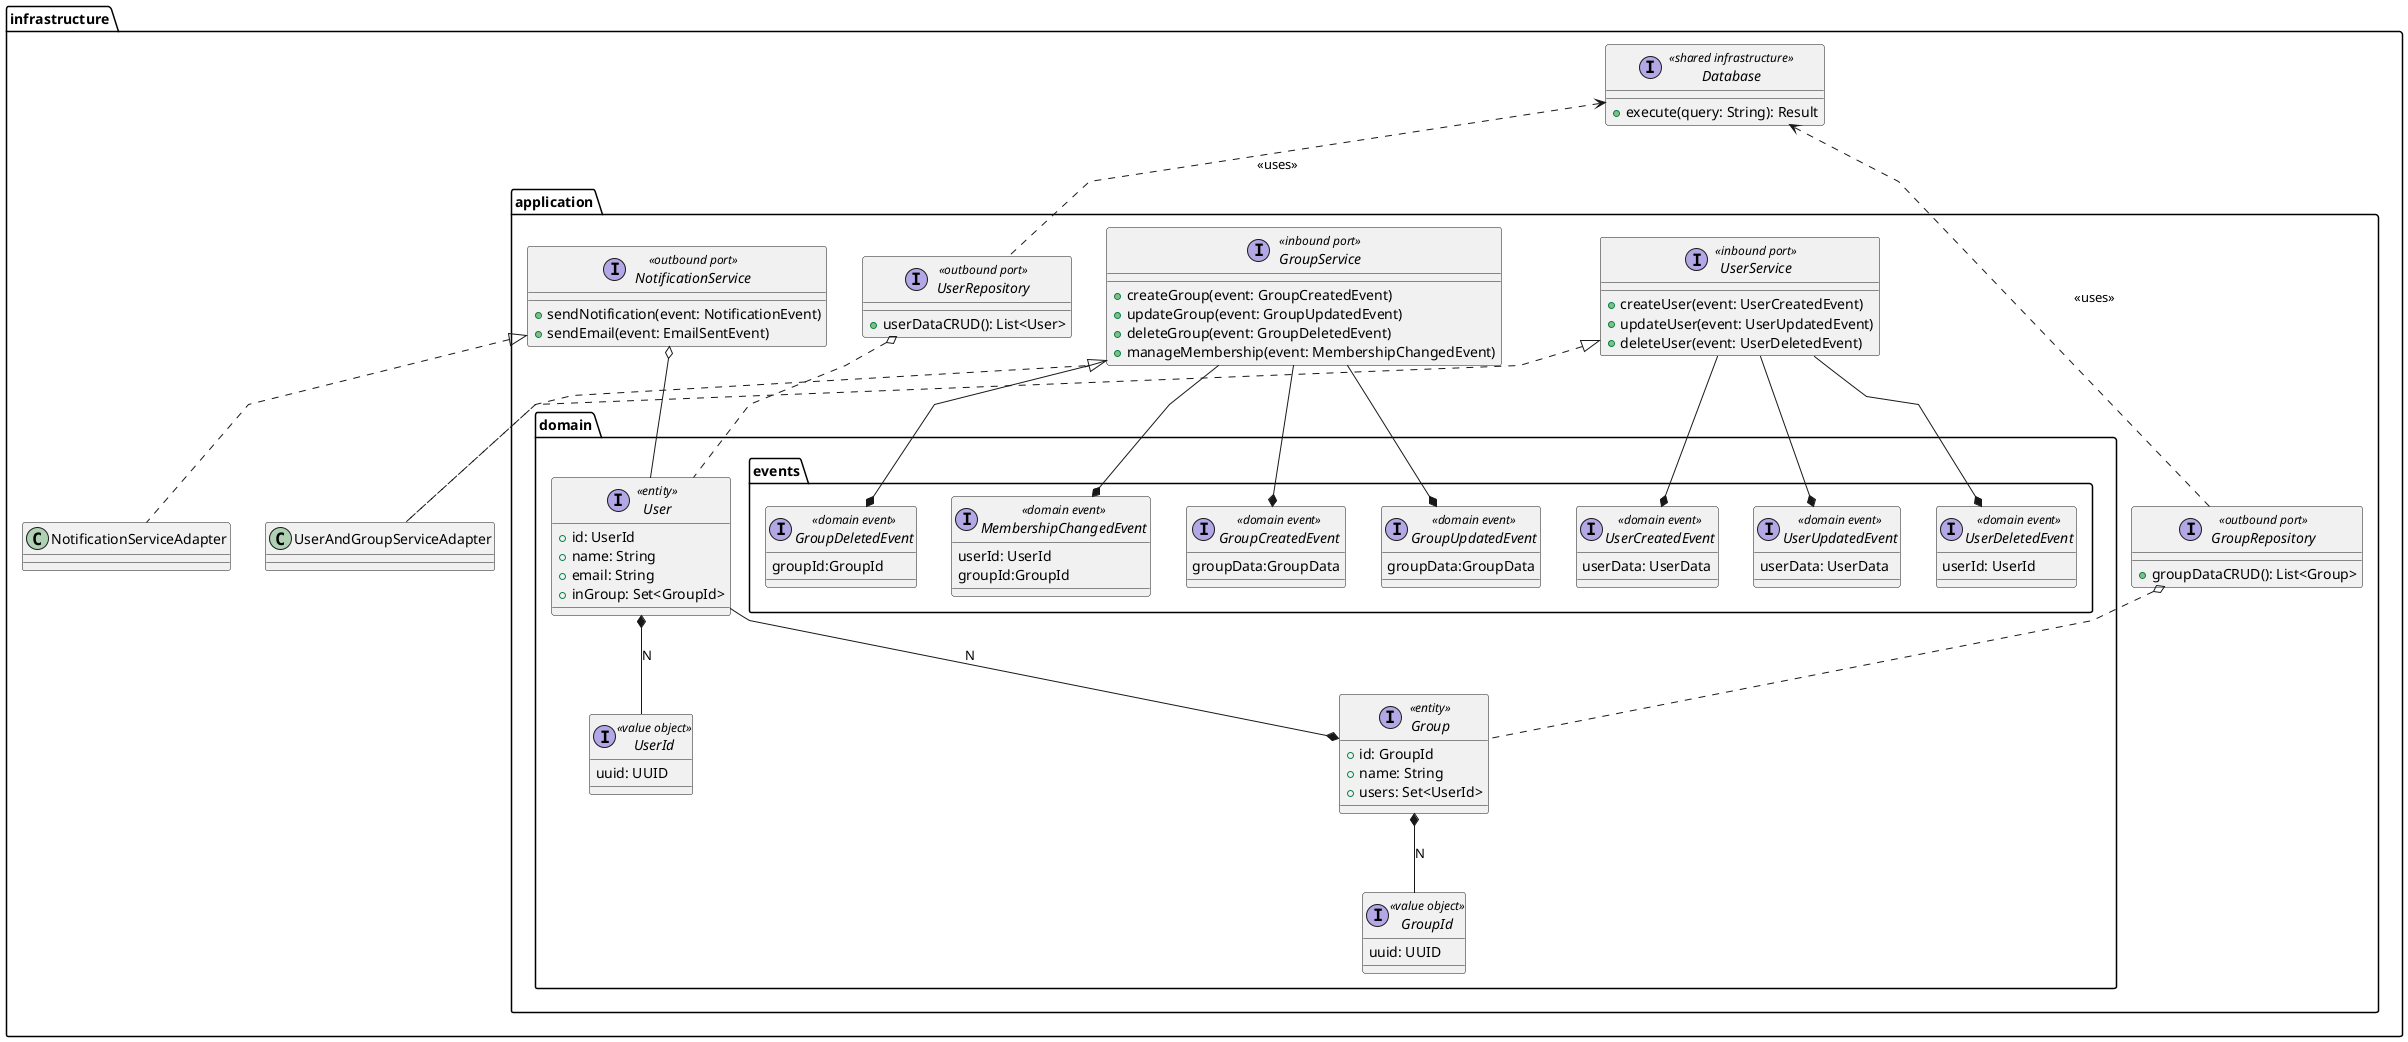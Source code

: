 @startuml user-group-service
skinparam linetype polyline
package infrastructure {

    package application {

        package domain {

            package events{
                interface UserCreatedEvent <<domain event>> {
                    userData: UserData
                }
                interface UserUpdatedEvent <<domain event>>
                {
                    userData: UserData
                }
                interface UserDeletedEvent <<domain event>>{
                    userId: UserId
                }

                interface GroupCreatedEvent <<domain event>>{
                    groupData:GroupData
                }
                interface GroupUpdatedEvent <<domain event>>{
                    groupData:GroupData
                }
                interface GroupDeletedEvent <<domain event>>{
                    groupId:GroupId
                }
                interface MembershipChangedEvent <<domain event>>{
                    userId: UserId
                    groupId:GroupId
                }
            }



            interface User <<entity>> {
                + id: UserId
                + name: String
                + email: String
                + inGroup: Set<GroupId>
            }


            interface Group <<entity>> {
                + id: GroupId
                + name: String
                + users: Set<UserId>
            }

            interface UserId <<value object>>{
                uuid: UUID
            }
            interface GroupId <<value object>>{
                uuid: UUID
            }
            
            User *-- UserId: N
            Group *-- GroupId: N

        }

        interface UserService <<inbound port>> {
            + createUser(event: UserCreatedEvent)
            + updateUser(event: UserUpdatedEvent)
            + deleteUser(event: UserDeletedEvent)
        }

        UserService --* UserCreatedEvent
        UserService --* UserUpdatedEvent
        UserService --* UserDeletedEvent

        NotificationService o-- User

        interface GroupService <<inbound port>> {
            + createGroup(event: GroupCreatedEvent)
            + updateGroup(event: GroupUpdatedEvent)
            + deleteGroup(event: GroupDeletedEvent)
            + manageMembership(event: MembershipChangedEvent)
        }

        GroupService --* GroupCreatedEvent
        GroupService --* GroupUpdatedEvent
        GroupService --* GroupDeletedEvent
        GroupService --* MembershipChangedEvent

        interface NotificationService <<outbound port>> {
            + sendNotification(event: NotificationEvent)
            + sendEmail(event: EmailSentEvent)
        }


        interface UserRepository <<outbound port>> {
            + userDataCRUD(): List<User>
        }

        UserRepository o.. User

        interface GroupRepository <<outbound port>> {
            + groupDataCRUD(): List<Group>
        }

        GroupRepository o.. Group

    }

    interface Database <<shared infrastructure>> {
        + execute(query: String): Result
    }

    Database <.. UserRepository: <<uses>>
    Database <.. GroupRepository: <<uses>>

    User --* Group: N

    class UserAndGroupServiceAdapter implements application.UserService

    class UserAndGroupServiceAdapter implements application.GroupService


    class NotificationServiceAdapter implements application.NotificationService
}

@enduml